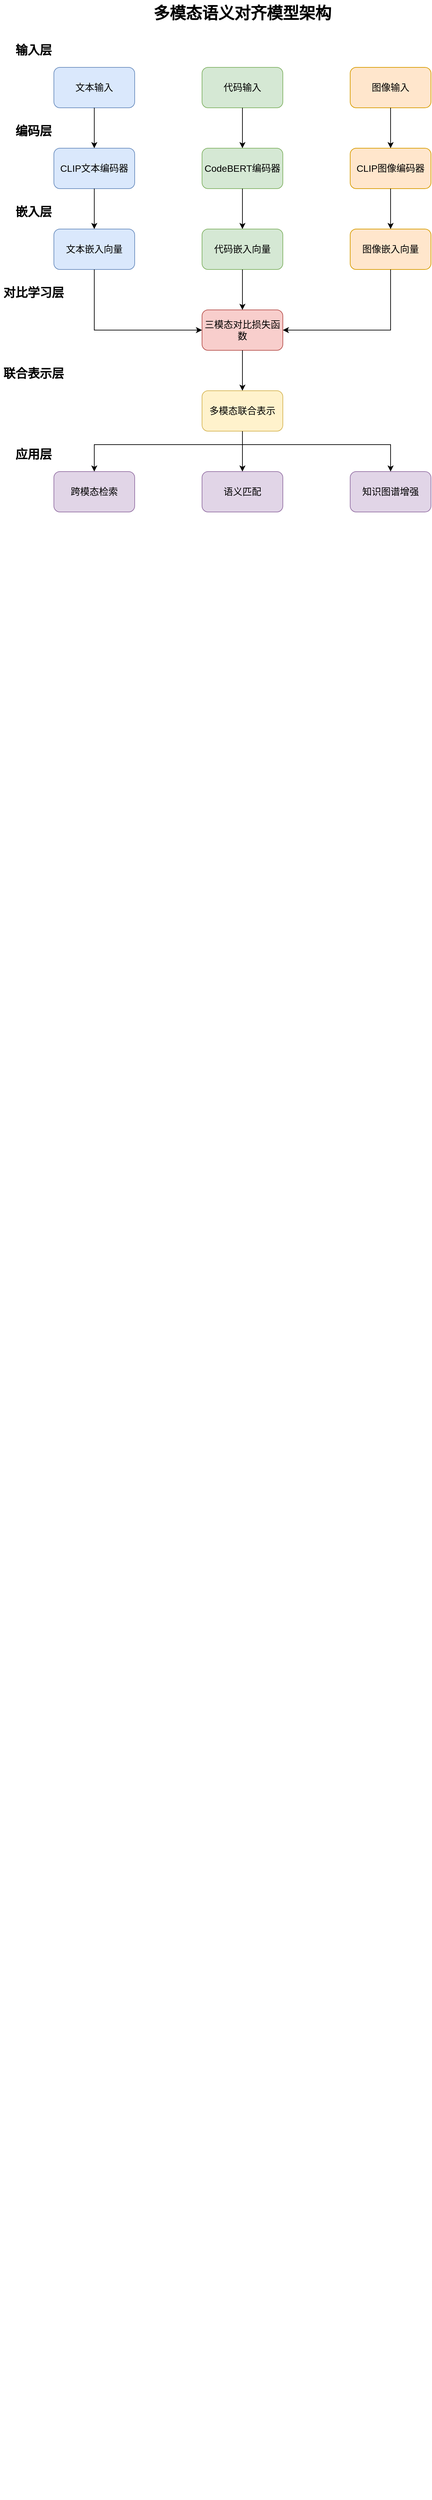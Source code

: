 <mxfile version="26.1.1">
  <diagram id="9XEyTHgFt5FnE1anenYQ" name="Page-1">
    <mxGraphModel dx="1687" dy="868" grid="1" gridSize="10" guides="1" tooltips="1" connect="1" arrows="1" fold="1" page="1" pageScale="1" pageWidth="827" pageHeight="1169" math="0" shadow="0">
      <root>
        <mxCell id="0" />
        <mxCell id="1" parent="0" />
        <mxCell id="6u5BefbB2lWkKU7kb4Ky-26" value="&#xa;  &#xa;    &#xa;      &#xa;      &#xa;      &#xa;      &#xa;      &#xa;        &#xa;      &#xa;      &#xa;      &#xa;      &#xa;        &#xa;      &#xa;      &#xa;      &#xa;      &#xa;        &#xa;      &#xa;      &#xa;      &#xa;      &#xa;        &#xa;      &#xa;      &#xa;      &#xa;      &#xa;        &#xa;      &#xa;      &#xa;      &#xa;      &#xa;        &#xa;      &#xa;      &#xa;      &#xa;      &#xa;        &#xa;      &#xa;      &#xa;      &#xa;      &#xa;        &#xa;      &#xa;      &#xa;      &#xa;      &#xa;        &#xa;      &#xa;      &#xa;      &#xa;      &#xa;        &#xa;      &#xa;      &#xa;      &#xa;      &#xa;        &#xa;      &#xa;      &#xa;      &#xa;      &#xa;        &#xa;      &#xa;      &#xa;      &#xa;      &#xa;        &#xa;      &#xa;      &#xa;      &#xa;      &#xa;        &#xa;      &#xa;      &#xa;      &#xa;      &#xa;        &#xa;      &#xa;      &#xa;      &#xa;      &#xa;        &#xa;      &#xa;      &#xa;      &#xa;      &#xa;        &#xa;          &#xa;            &#xa;            &#xa;          &#xa;        &#xa;      &#xa;      &#xa;      &#xa;      &#xa;        &#xa;          &#xa;            &#xa;            &#xa;          &#xa;        &#xa;      &#xa;      &#xa;      &#xa;      &#xa;        &#xa;          &#xa;            &#xa;            &#xa;          &#xa;        &#xa;      &#xa;      &#xa;      &#xa;      &#xa;        &#xa;      &#xa;      &#xa;      &#xa;      &#xa;        &#xa;      &#xa;      &#xa;      &#xa;      &#xa;        &#xa;          &#xa;            &#xa;            " style="text;whiteSpace=wrap;html=1;" parent="1" vertex="1">
          <mxGeometry x="630" y="1820" width="30" height="1910" as="geometry" />
        </mxCell>
        <mxCell id="Po7eitYgJmfld_lYzkMR-1" value="多模态语义对齐模型架构" style="text;html=1;strokeColor=none;fillColor=none;align=center;verticalAlign=middle;whiteSpace=wrap;rounded=0;fontSize=24;fontStyle=1" vertex="1" parent="1">
          <mxGeometry x="200" y="20" width="400" height="40" as="geometry" />
        </mxCell>
        <mxCell id="Po7eitYgJmfld_lYzkMR-2" value="输入层" style="text;html=1;strokeColor=none;fillColor=none;align=center;verticalAlign=middle;whiteSpace=wrap;rounded=0;fontSize=18;fontStyle=1" vertex="1" parent="1">
          <mxGeometry x="40" y="80" width="100" height="30" as="geometry" />
        </mxCell>
        <mxCell id="Po7eitYgJmfld_lYzkMR-3" value="文本输入" style="rounded=1;whiteSpace=wrap;html=1;fontSize=14;fillColor=#dae8fc;strokeColor=#6c8ebf;" vertex="1" parent="1">
          <mxGeometry x="120" y="120" width="120" height="60" as="geometry" />
        </mxCell>
        <mxCell id="Po7eitYgJmfld_lYzkMR-4" value="代码输入" style="rounded=1;whiteSpace=wrap;html=1;fontSize=14;fillColor=#d5e8d4;strokeColor=#82b366;" vertex="1" parent="1">
          <mxGeometry x="340" y="120" width="120" height="60" as="geometry" />
        </mxCell>
        <mxCell id="Po7eitYgJmfld_lYzkMR-5" value="图像输入" style="rounded=1;whiteSpace=wrap;html=1;fontSize=14;fillColor=#ffe6cc;strokeColor=#d79b00;" vertex="1" parent="1">
          <mxGeometry x="560" y="120" width="120" height="60" as="geometry" />
        </mxCell>
        <mxCell id="Po7eitYgJmfld_lYzkMR-6" value="编码层" style="text;html=1;strokeColor=none;fillColor=none;align=center;verticalAlign=middle;whiteSpace=wrap;rounded=0;fontSize=18;fontStyle=1" vertex="1" parent="1">
          <mxGeometry x="40" y="200" width="100" height="30" as="geometry" />
        </mxCell>
        <mxCell id="Po7eitYgJmfld_lYzkMR-7" value="CLIP文本编码器" style="rounded=1;whiteSpace=wrap;html=1;fontSize=14;fillColor=#dae8fc;strokeColor=#6c8ebf;" vertex="1" parent="1">
          <mxGeometry x="120" y="240" width="120" height="60" as="geometry" />
        </mxCell>
        <mxCell id="Po7eitYgJmfld_lYzkMR-8" value="CodeBERT编码器" style="rounded=1;whiteSpace=wrap;html=1;fontSize=14;fillColor=#d5e8d4;strokeColor=#82b366;" vertex="1" parent="1">
          <mxGeometry x="340" y="240" width="120" height="60" as="geometry" />
        </mxCell>
        <mxCell id="Po7eitYgJmfld_lYzkMR-9" value="CLIP图像编码器" style="rounded=1;whiteSpace=wrap;html=1;fontSize=14;fillColor=#ffe6cc;strokeColor=#d79b00;" vertex="1" parent="1">
          <mxGeometry x="560" y="240" width="120" height="60" as="geometry" />
        </mxCell>
        <mxCell id="Po7eitYgJmfld_lYzkMR-10" value="" style="endArrow=classic;html=1;rounded=0;exitX=0.5;exitY=1;exitDx=0;exitDy=0;entryX=0.5;entryY=0;entryDx=0;entryDy=0;" edge="1" parent="1" source="Po7eitYgJmfld_lYzkMR-3" target="Po7eitYgJmfld_lYzkMR-7">
          <mxGeometry width="50" height="50" relative="1" as="geometry">
            <mxPoint x="390" y="420" as="sourcePoint" />
            <mxPoint x="440" y="370" as="targetPoint" />
          </mxGeometry>
        </mxCell>
        <mxCell id="Po7eitYgJmfld_lYzkMR-11" value="" style="endArrow=classic;html=1;rounded=0;exitX=0.5;exitY=1;exitDx=0;exitDy=0;entryX=0.5;entryY=0;entryDx=0;entryDy=0;" edge="1" parent="1" source="Po7eitYgJmfld_lYzkMR-4" target="Po7eitYgJmfld_lYzkMR-8">
          <mxGeometry width="50" height="50" relative="1" as="geometry">
            <mxPoint x="390" y="420" as="sourcePoint" />
            <mxPoint x="440" y="370" as="targetPoint" />
          </mxGeometry>
        </mxCell>
        <mxCell id="Po7eitYgJmfld_lYzkMR-12" value="" style="endArrow=classic;html=1;rounded=0;exitX=0.5;exitY=1;exitDx=0;exitDy=0;entryX=0.5;entryY=0;entryDx=0;entryDy=0;" edge="1" parent="1" source="Po7eitYgJmfld_lYzkMR-5" target="Po7eitYgJmfld_lYzkMR-9">
          <mxGeometry width="50" height="50" relative="1" as="geometry">
            <mxPoint x="390" y="420" as="sourcePoint" />
            <mxPoint x="440" y="370" as="targetPoint" />
          </mxGeometry>
        </mxCell>
        <mxCell id="Po7eitYgJmfld_lYzkMR-13" value="嵌入层" style="text;html=1;strokeColor=none;fillColor=none;align=center;verticalAlign=middle;whiteSpace=wrap;rounded=0;fontSize=18;fontStyle=1" vertex="1" parent="1">
          <mxGeometry x="40" y="320" width="100" height="30" as="geometry" />
        </mxCell>
        <mxCell id="Po7eitYgJmfld_lYzkMR-14" value="文本嵌入向量" style="rounded=1;whiteSpace=wrap;html=1;fontSize=14;fillColor=#dae8fc;strokeColor=#6c8ebf;" vertex="1" parent="1">
          <mxGeometry x="120" y="360" width="120" height="60" as="geometry" />
        </mxCell>
        <mxCell id="Po7eitYgJmfld_lYzkMR-15" value="代码嵌入向量" style="rounded=1;whiteSpace=wrap;html=1;fontSize=14;fillColor=#d5e8d4;strokeColor=#82b366;" vertex="1" parent="1">
          <mxGeometry x="340" y="360" width="120" height="60" as="geometry" />
        </mxCell>
        <mxCell id="Po7eitYgJmfld_lYzkMR-16" value="图像嵌入向量" style="rounded=1;whiteSpace=wrap;html=1;fontSize=14;fillColor=#ffe6cc;strokeColor=#d79b00;" vertex="1" parent="1">
          <mxGeometry x="560" y="360" width="120" height="60" as="geometry" />
        </mxCell>
        <mxCell id="Po7eitYgJmfld_lYzkMR-17" value="" style="endArrow=classic;html=1;rounded=0;exitX=0.5;exitY=1;exitDx=0;exitDy=0;entryX=0.5;entryY=0;entryDx=0;entryDy=0;" edge="1" parent="1" source="Po7eitYgJmfld_lYzkMR-7" target="Po7eitYgJmfld_lYzkMR-14">
          <mxGeometry width="50" height="50" relative="1" as="geometry">
            <mxPoint x="390" y="420" as="sourcePoint" />
            <mxPoint x="440" y="370" as="targetPoint" />
          </mxGeometry>
        </mxCell>
        <mxCell id="Po7eitYgJmfld_lYzkMR-18" value="" style="endArrow=classic;html=1;rounded=0;exitX=0.5;exitY=1;exitDx=0;exitDy=0;entryX=0.5;entryY=0;entryDx=0;entryDy=0;" edge="1" parent="1" source="Po7eitYgJmfld_lYzkMR-8" target="Po7eitYgJmfld_lYzkMR-15">
          <mxGeometry width="50" height="50" relative="1" as="geometry">
            <mxPoint x="390" y="420" as="sourcePoint" />
            <mxPoint x="440" y="370" as="targetPoint" />
          </mxGeometry>
        </mxCell>
        <mxCell id="Po7eitYgJmfld_lYzkMR-19" value="" style="endArrow=classic;html=1;rounded=0;exitX=0.5;exitY=1;exitDx=0;exitDy=0;entryX=0.5;entryY=0;entryDx=0;entryDy=0;" edge="1" parent="1" source="Po7eitYgJmfld_lYzkMR-9" target="Po7eitYgJmfld_lYzkMR-16">
          <mxGeometry width="50" height="50" relative="1" as="geometry">
            <mxPoint x="390" y="420" as="sourcePoint" />
            <mxPoint x="440" y="370" as="targetPoint" />
          </mxGeometry>
        </mxCell>
        <mxCell id="Po7eitYgJmfld_lYzkMR-20" value="对比学习层" style="text;html=1;strokeColor=none;fillColor=none;align=center;verticalAlign=middle;whiteSpace=wrap;rounded=0;fontSize=18;fontStyle=1" vertex="1" parent="1">
          <mxGeometry x="40" y="440" width="100" height="30" as="geometry" />
        </mxCell>
        <mxCell id="Po7eitYgJmfld_lYzkMR-21" value="三模态对比损失函数" style="rounded=1;whiteSpace=wrap;html=1;fontSize=14;fillColor=#f8cecc;strokeColor=#b85450;" vertex="1" parent="1">
          <mxGeometry x="340" y="480" width="120" height="60" as="geometry" />
        </mxCell>
        <mxCell id="Po7eitYgJmfld_lYzkMR-22" value="" style="endArrow=classic;html=1;rounded=0;exitX=0.5;exitY=1;exitDx=0;exitDy=0;entryX=0;entryY=0.5;entryDx=0;entryDy=0;" edge="1" parent="1" source="Po7eitYgJmfld_lYzkMR-14" target="Po7eitYgJmfld_lYzkMR-21">
          <mxGeometry width="50" height="50" relative="1" as="geometry">
            <mxPoint x="390" y="420" as="sourcePoint" />
            <mxPoint x="440" y="370" as="targetPoint" />
            <Array as="points">
              <mxPoint x="180" y="510" />
            </Array>
          </mxGeometry>
        </mxCell>
        <mxCell id="Po7eitYgJmfld_lYzkMR-23" value="" style="endArrow=classic;html=1;rounded=0;exitX=0.5;exitY=1;exitDx=0;exitDy=0;entryX=0.5;entryY=0;entryDx=0;entryDy=0;" edge="1" parent="1" source="Po7eitYgJmfld_lYzkMR-15" target="Po7eitYgJmfld_lYzkMR-21">
          <mxGeometry width="50" height="50" relative="1" as="geometry">
            <mxPoint x="390" y="420" as="sourcePoint" />
            <mxPoint x="440" y="370" as="targetPoint" />
          </mxGeometry>
        </mxCell>
        <mxCell id="Po7eitYgJmfld_lYzkMR-24" value="" style="endArrow=classic;html=1;rounded=0;exitX=0.5;exitY=1;exitDx=0;exitDy=0;entryX=1;entryY=0.5;entryDx=0;entryDy=0;" edge="1" parent="1" source="Po7eitYgJmfld_lYzkMR-16" target="Po7eitYgJmfld_lYzkMR-21">
          <mxGeometry width="50" height="50" relative="1" as="geometry">
            <mxPoint x="390" y="420" as="sourcePoint" />
            <mxPoint x="440" y="370" as="targetPoint" />
            <Array as="points">
              <mxPoint x="620" y="510" />
            </Array>
          </mxGeometry>
        </mxCell>
        <mxCell id="Po7eitYgJmfld_lYzkMR-25" value="联合表示层" style="text;html=1;strokeColor=none;fillColor=none;align=center;verticalAlign=middle;whiteSpace=wrap;rounded=0;fontSize=18;fontStyle=1" vertex="1" parent="1">
          <mxGeometry x="40" y="560" width="100" height="30" as="geometry" />
        </mxCell>
        <mxCell id="Po7eitYgJmfld_lYzkMR-26" value="多模态联合表示" style="rounded=1;whiteSpace=wrap;html=1;fontSize=14;fillColor=#fff2cc;strokeColor=#d6b656;" vertex="1" parent="1">
          <mxGeometry x="340" y="600" width="120" height="60" as="geometry" />
        </mxCell>
        <mxCell id="Po7eitYgJmfld_lYzkMR-27" value="" style="endArrow=classic;html=1;rounded=0;exitX=0.5;exitY=1;exitDx=0;exitDy=0;entryX=0.5;entryY=0;entryDx=0;entryDy=0;" edge="1" parent="1" source="Po7eitYgJmfld_lYzkMR-21" target="Po7eitYgJmfld_lYzkMR-26">
          <mxGeometry width="50" height="50" relative="1" as="geometry">
            <mxPoint x="390" y="420" as="sourcePoint" />
            <mxPoint x="440" y="370" as="targetPoint" />
          </mxGeometry>
        </mxCell>
        <mxCell id="Po7eitYgJmfld_lYzkMR-28" value="应用层" style="text;html=1;strokeColor=none;fillColor=none;align=center;verticalAlign=middle;whiteSpace=wrap;rounded=0;fontSize=18;fontStyle=1" vertex="1" parent="1">
          <mxGeometry x="40" y="680" width="100" height="30" as="geometry" />
        </mxCell>
        <mxCell id="Po7eitYgJmfld_lYzkMR-29" value="跨模态检索" style="rounded=1;whiteSpace=wrap;html=1;fontSize=14;fillColor=#e1d5e7;strokeColor=#9673a6;" vertex="1" parent="1">
          <mxGeometry x="120" y="720" width="120" height="60" as="geometry" />
        </mxCell>
        <mxCell id="Po7eitYgJmfld_lYzkMR-30" value="语义匹配" style="rounded=1;whiteSpace=wrap;html=1;fontSize=14;fillColor=#e1d5e7;strokeColor=#9673a6;" vertex="1" parent="1">
          <mxGeometry x="340" y="720" width="120" height="60" as="geometry" />
        </mxCell>
        <mxCell id="Po7eitYgJmfld_lYzkMR-31" value="知识图谱增强" style="rounded=1;whiteSpace=wrap;html=1;fontSize=14;fillColor=#e1d5e7;strokeColor=#9673a6;" vertex="1" parent="1">
          <mxGeometry x="560" y="720" width="120" height="60" as="geometry" />
        </mxCell>
        <mxCell id="Po7eitYgJmfld_lYzkMR-32" value="" style="endArrow=classic;html=1;rounded=0;exitX=0.5;exitY=1;exitDx=0;exitDy=0;entryX=0.5;entryY=0;entryDx=0;entryDy=0;" edge="1" parent="1" source="Po7eitYgJmfld_lYzkMR-26" target="Po7eitYgJmfld_lYzkMR-30">
          <mxGeometry width="50" height="50" relative="1" as="geometry">
            <mxPoint x="390" y="420" as="sourcePoint" />
            <mxPoint x="440" y="370" as="targetPoint" />
          </mxGeometry>
        </mxCell>
        <mxCell id="Po7eitYgJmfld_lYzkMR-33" value="" style="endArrow=classic;html=1;rounded=0;exitX=0.5;exitY=1;exitDx=0;exitDy=0;entryX=0.5;entryY=0;entryDx=0;entryDy=0;" edge="1" parent="1" source="Po7eitYgJmfld_lYzkMR-26" target="Po7eitYgJmfld_lYzkMR-29">
          <mxGeometry width="50" height="50" relative="1" as="geometry">
            <mxPoint x="390" y="420" as="sourcePoint" />
            <mxPoint x="440" y="370" as="targetPoint" />
            <Array as="points">
              <mxPoint x="400" y="680" />
              <mxPoint x="180" y="680" />
            </Array>
          </mxGeometry>
        </mxCell>
        <mxCell id="Po7eitYgJmfld_lYzkMR-34" value="" style="endArrow=classic;html=1;rounded=0;exitX=0.5;exitY=1;exitDx=0;exitDy=0;entryX=0.5;entryY=0;entryDx=0;entryDy=0;" edge="1" parent="1" source="Po7eitYgJmfld_lYzkMR-26" target="Po7eitYgJmfld_lYzkMR-31">
          <mxGeometry width="50" height="50" relative="1" as="geometry">
            <mxPoint x="390" y="420" as="sourcePoint" />
            <mxPoint x="440" y="370" as="targetPoint" />
            <Array as="points">
              <mxPoint x="400" y="680" />
              <mxPoint x="620" y="680" />
            </Array>
          </mxGeometry>
        </mxCell>
      </root>
    </mxGraphModel>
  </diagram>
</mxfile>
